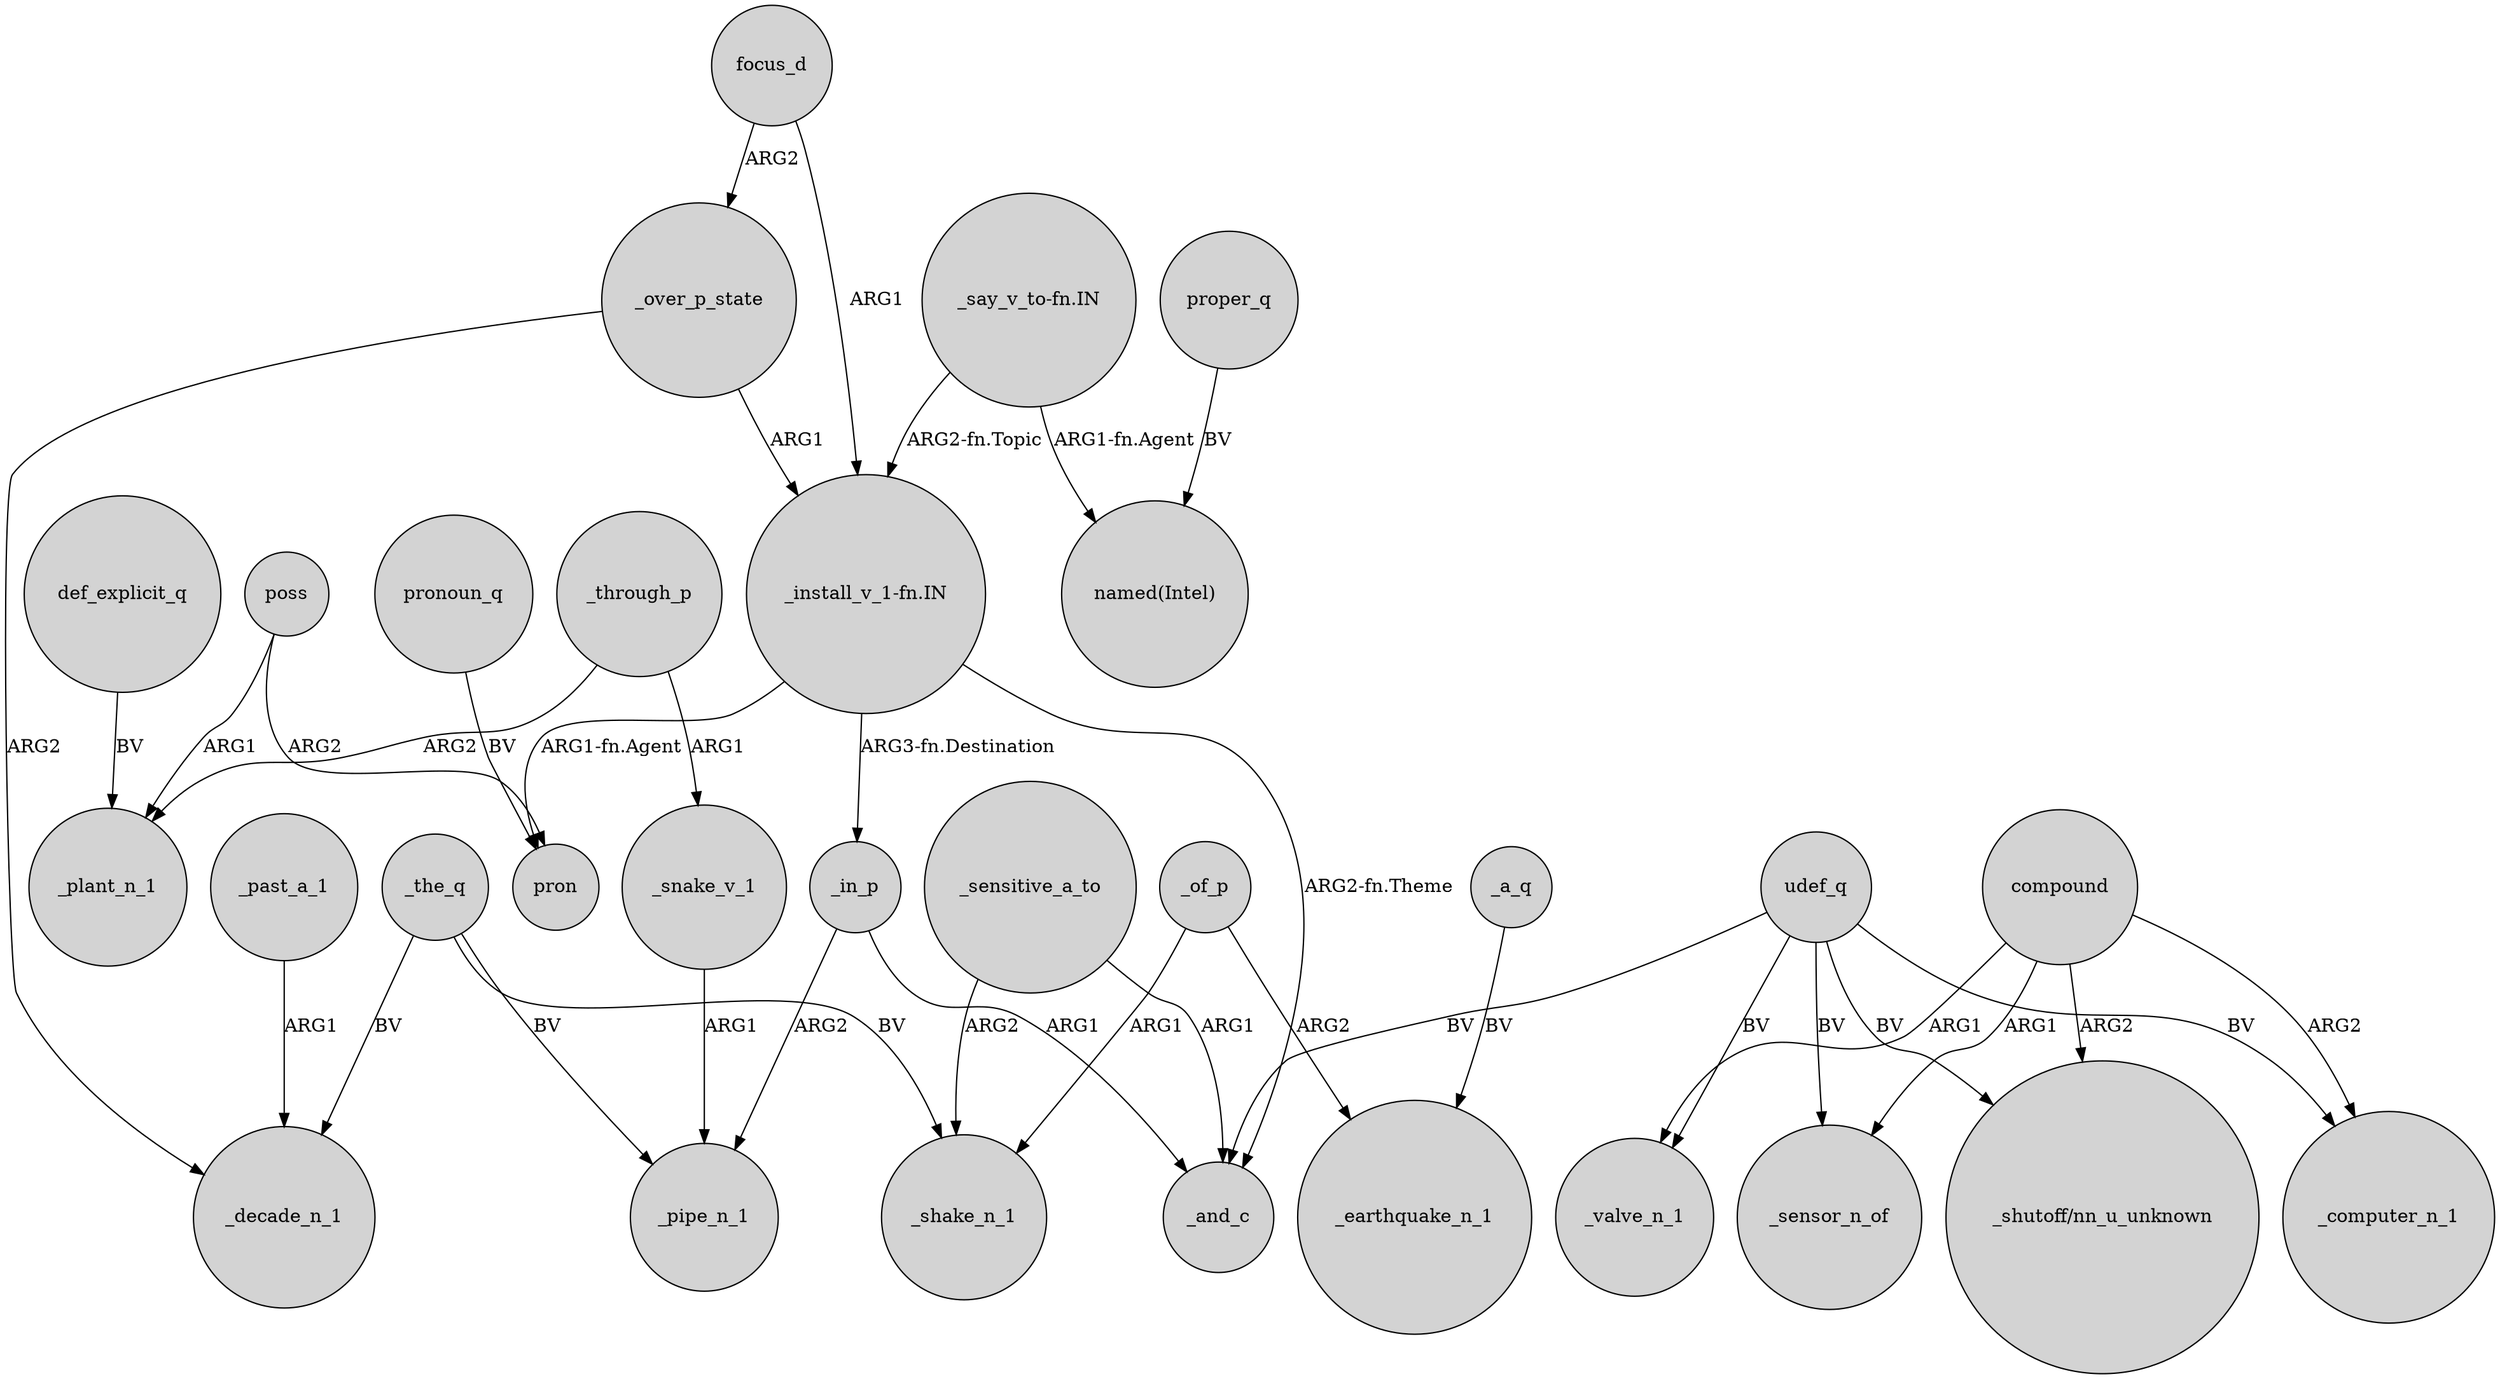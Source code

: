 digraph {
	node [shape=circle style=filled]
	_through_p -> _snake_v_1 [label=ARG1]
	"_install_v_1-fn.IN" -> pron [label="ARG1-fn.Agent"]
	poss -> _plant_n_1 [label=ARG1]
	_sensitive_a_to -> _shake_n_1 [label=ARG2]
	def_explicit_q -> _plant_n_1 [label=BV]
	_through_p -> _plant_n_1 [label=ARG2]
	poss -> pron [label=ARG2]
	focus_d -> _over_p_state [label=ARG2]
	udef_q -> _sensor_n_of [label=BV]
	compound -> _valve_n_1 [label=ARG1]
	udef_q -> "_shutoff/nn_u_unknown" [label=BV]
	_in_p -> _pipe_n_1 [label=ARG2]
	focus_d -> "_install_v_1-fn.IN" [label=ARG1]
	compound -> _sensor_n_of [label=ARG1]
	_past_a_1 -> _decade_n_1 [label=ARG1]
	_sensitive_a_to -> _and_c [label=ARG1]
	udef_q -> _computer_n_1 [label=BV]
	compound -> _computer_n_1 [label=ARG2]
	"_say_v_to-fn.IN" -> "_install_v_1-fn.IN" [label="ARG2-fn.Topic"]
	pronoun_q -> pron [label=BV]
	_a_q -> _earthquake_n_1 [label=BV]
	compound -> "_shutoff/nn_u_unknown" [label=ARG2]
	"_say_v_to-fn.IN" -> "named(Intel)" [label="ARG1-fn.Agent"]
	_in_p -> _and_c [label=ARG1]
	_snake_v_1 -> _pipe_n_1 [label=ARG1]
	_over_p_state -> _decade_n_1 [label=ARG2]
	_of_p -> _earthquake_n_1 [label=ARG2]
	_over_p_state -> "_install_v_1-fn.IN" [label=ARG1]
	_the_q -> _decade_n_1 [label=BV]
	_the_q -> _shake_n_1 [label=BV]
	proper_q -> "named(Intel)" [label=BV]
	udef_q -> _and_c [label=BV]
	"_install_v_1-fn.IN" -> _in_p [label="ARG3-fn.Destination"]
	"_install_v_1-fn.IN" -> _and_c [label="ARG2-fn.Theme"]
	_of_p -> _shake_n_1 [label=ARG1]
	udef_q -> _valve_n_1 [label=BV]
	_the_q -> _pipe_n_1 [label=BV]
}
